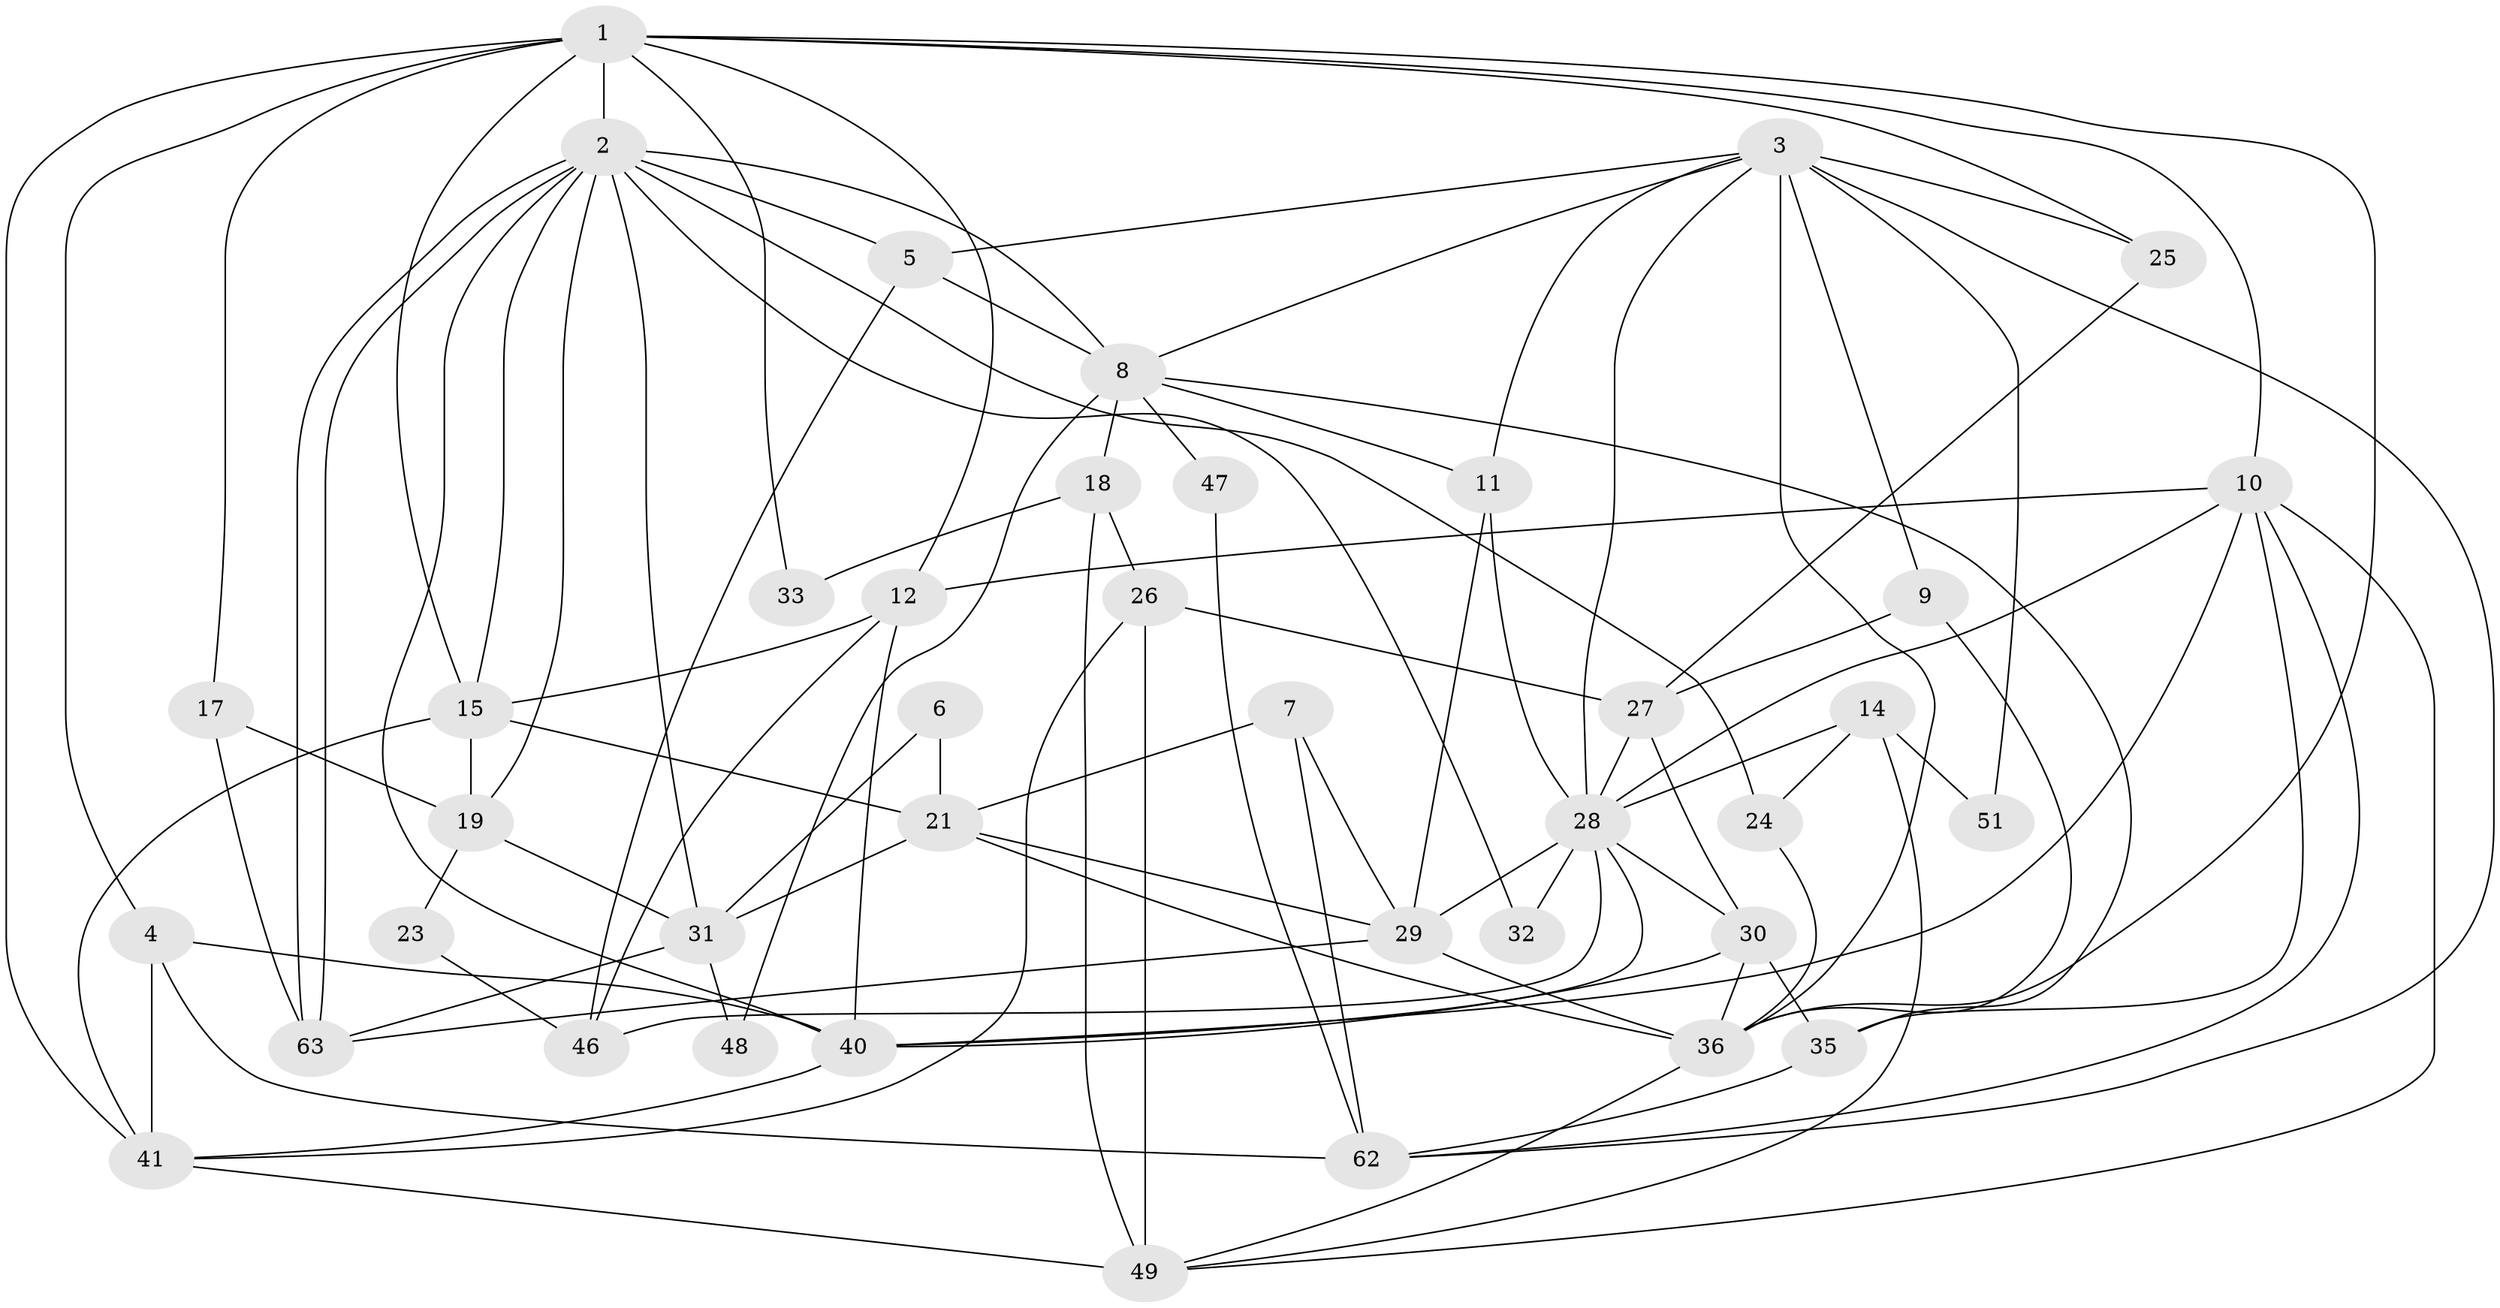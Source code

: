 // original degree distribution, {8: 0.046153846153846156, 9: 0.015384615384615385, 6: 0.09230769230769231, 4: 0.23076923076923078, 2: 0.2, 3: 0.23076923076923078, 5: 0.18461538461538463}
// Generated by graph-tools (version 1.1) at 2025/11/02/27/25 16:11:19]
// undirected, 40 vertices, 99 edges
graph export_dot {
graph [start="1"]
  node [color=gray90,style=filled];
  1 [super="+61"];
  2 [super="+16"];
  3 [super="+53"];
  4;
  5;
  6;
  7;
  8 [super="+42"];
  9 [super="+52"];
  10 [super="+13"];
  11 [super="+59"];
  12 [super="+38"];
  14;
  15 [super="+22"];
  17;
  18 [super="+44"];
  19 [super="+20"];
  21 [super="+55"];
  23;
  24 [super="+57"];
  25;
  26 [super="+43"];
  27 [super="+56"];
  28 [super="+34"];
  29 [super="+39"];
  30 [super="+58"];
  31 [super="+37"];
  32;
  33;
  35;
  36 [super="+50"];
  40 [super="+54"];
  41 [super="+45"];
  46 [super="+64"];
  47;
  48;
  49 [super="+60"];
  51;
  62 [super="+65"];
  63;
  1 -- 10;
  1 -- 2;
  1 -- 15;
  1 -- 17;
  1 -- 25;
  1 -- 33;
  1 -- 4;
  1 -- 41 [weight=2];
  1 -- 36;
  1 -- 12;
  2 -- 63;
  2 -- 63;
  2 -- 5;
  2 -- 8;
  2 -- 15;
  2 -- 32;
  2 -- 31;
  2 -- 40;
  2 -- 19;
  2 -- 24;
  3 -- 25;
  3 -- 28;
  3 -- 36;
  3 -- 51;
  3 -- 5;
  3 -- 8;
  3 -- 11;
  3 -- 62;
  3 -- 9;
  4 -- 41;
  4 -- 40;
  4 -- 62;
  5 -- 8;
  5 -- 46;
  6 -- 31;
  6 -- 21;
  7 -- 21;
  7 -- 29;
  7 -- 62;
  8 -- 47;
  8 -- 48;
  8 -- 18;
  8 -- 35;
  8 -- 11;
  9 -- 36;
  9 -- 27 [weight=2];
  10 -- 40;
  10 -- 49;
  10 -- 35;
  10 -- 12;
  10 -- 62;
  10 -- 28;
  11 -- 28;
  11 -- 29;
  12 -- 40;
  12 -- 46;
  12 -- 15;
  14 -- 49;
  14 -- 28;
  14 -- 24;
  14 -- 51;
  15 -- 21;
  15 -- 41;
  15 -- 19;
  17 -- 63;
  17 -- 19;
  18 -- 33;
  18 -- 26;
  18 -- 49;
  19 -- 23;
  19 -- 31;
  21 -- 36;
  21 -- 29;
  21 -- 31;
  23 -- 46;
  24 -- 36;
  25 -- 27;
  26 -- 41;
  26 -- 27;
  26 -- 49 [weight=2];
  27 -- 28;
  27 -- 30;
  28 -- 29 [weight=2];
  28 -- 32;
  28 -- 40;
  28 -- 46;
  28 -- 30;
  29 -- 36;
  29 -- 63;
  30 -- 35;
  30 -- 36;
  30 -- 40;
  31 -- 48;
  31 -- 63;
  35 -- 62;
  36 -- 49;
  40 -- 41;
  41 -- 49;
  47 -- 62;
}
